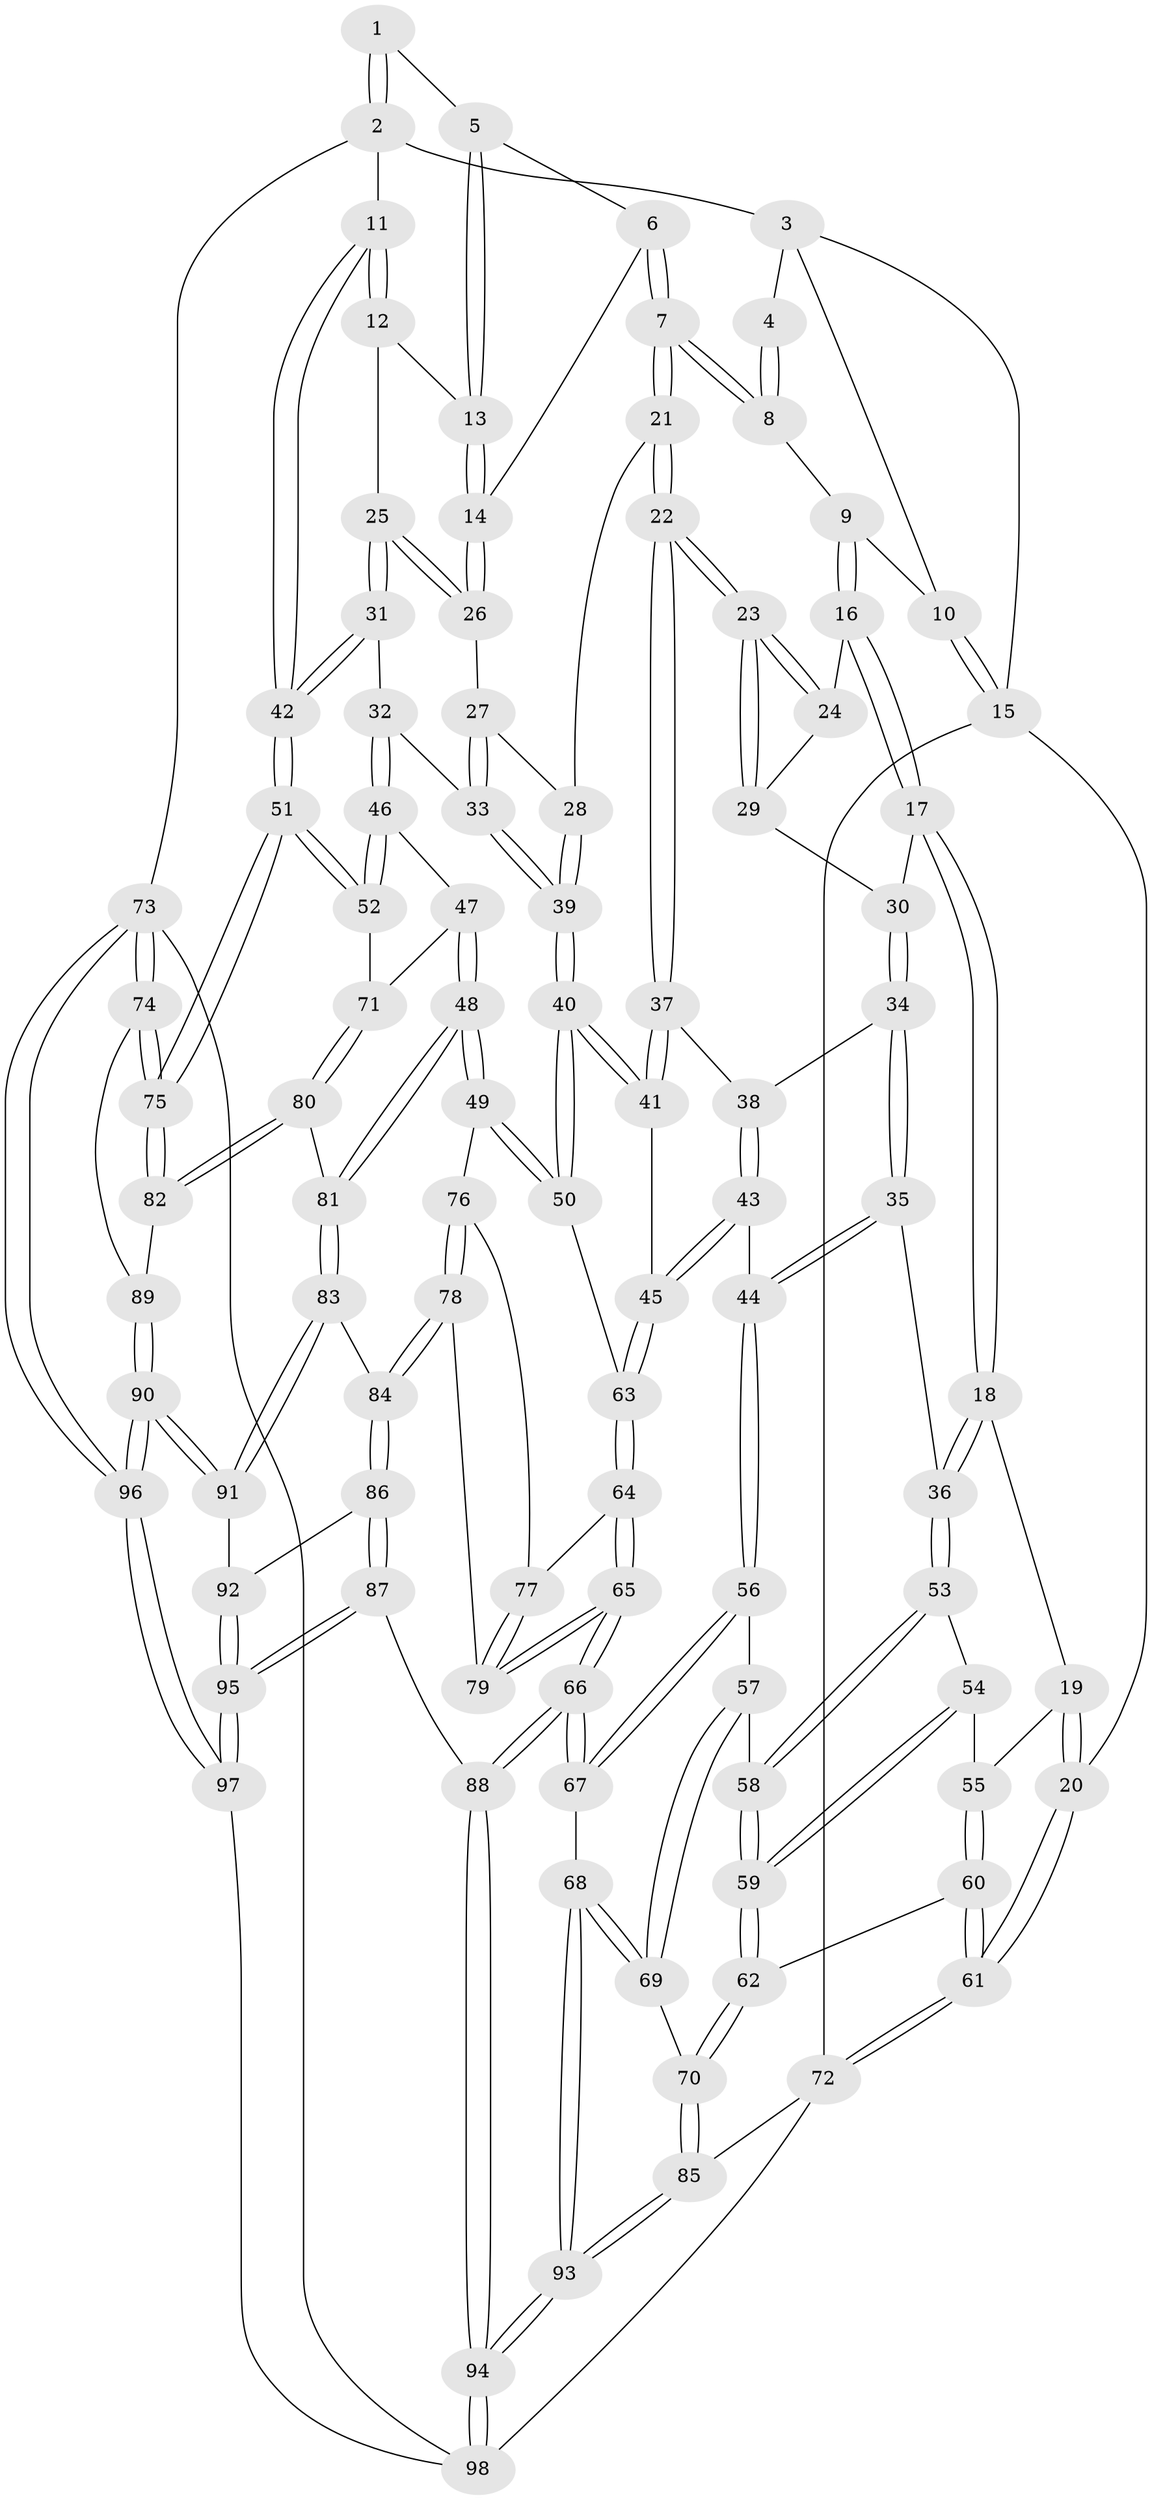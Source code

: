 // Generated by graph-tools (version 1.1) at 2025/11/02/27/25 16:11:55]
// undirected, 98 vertices, 241 edges
graph export_dot {
graph [start="1"]
  node [color=gray90,style=filled];
  1 [pos="+0.7023101009179644+0"];
  2 [pos="+1+0"];
  3 [pos="+0.23237894152864455+0"];
  4 [pos="+0.45035486653592227+0"];
  5 [pos="+0.7000362404415806+0"];
  6 [pos="+0.6817248231812834+0"];
  7 [pos="+0.5598328185005721+0.16845891103875194"];
  8 [pos="+0.48612780492544966+0.125316713385537"];
  9 [pos="+0.26407759765577715+0.05163776880962873"];
  10 [pos="+0.22885864528293534+0"];
  11 [pos="+1+0.02995658463995618"];
  12 [pos="+0.9253676864149938+0.13227889302396256"];
  13 [pos="+0.908839345261601+0.13060624508580884"];
  14 [pos="+0.8056604777683631+0.15794952773377197"];
  15 [pos="+0+0.2449445465232837"];
  16 [pos="+0.24930058843383066+0.10298441614079511"];
  17 [pos="+0.21341721797029484+0.1815878033272746"];
  18 [pos="+0.16860141998799666+0.22878639255444155"];
  19 [pos="+0.013655841115188935+0.2898953764461173"];
  20 [pos="+0+0.2828992158680588"];
  21 [pos="+0.5674185217683064+0.19990575477187358"];
  22 [pos="+0.5435186684328933+0.24283534269204912"];
  23 [pos="+0.5100588126684844+0.24314088669435763"];
  24 [pos="+0.35048154677168614+0.19289072288261677"];
  25 [pos="+0.8833203289885416+0.32307602021814724"];
  26 [pos="+0.770869563230545+0.1997556055315349"];
  27 [pos="+0.7295835209999584+0.21603871318669937"];
  28 [pos="+0.6620240763555357+0.22339004459395936"];
  29 [pos="+0.3911019188501895+0.2534237355181212"];
  30 [pos="+0.33996541921935+0.28158784372232554"];
  31 [pos="+0.884916172349753+0.3281138255879779"];
  32 [pos="+0.84523379627272+0.3668640946034324"];
  33 [pos="+0.7956869161299743+0.3646451973253613"];
  34 [pos="+0.34478820555299206+0.309821130459402"];
  35 [pos="+0.2994744595989017+0.39590858163447573"];
  36 [pos="+0.27587815003468025+0.39694667293880254"];
  37 [pos="+0.5429453589924025+0.24571974114457645"];
  38 [pos="+0.4617934807912794+0.3479293917851167"];
  39 [pos="+0.7275177703134078+0.3894156125397096"];
  40 [pos="+0.6724032039524956+0.4678157903753823"];
  41 [pos="+0.6162188966413075+0.4196712139457166"];
  42 [pos="+1+0.37369584332044864"];
  43 [pos="+0.43091320939167427+0.4379955788079523"];
  44 [pos="+0.39432762431218454+0.4457598584167071"];
  45 [pos="+0.46262517063994985+0.4651371134208316"];
  46 [pos="+0.8526843407830136+0.4337593166336289"];
  47 [pos="+0.8037513006612603+0.500664665878341"];
  48 [pos="+0.6982088541061601+0.5294810589765214"];
  49 [pos="+0.686240345633284+0.518954886748222"];
  50 [pos="+0.676784117166424+0.4908381994822466"];
  51 [pos="+1+0.4366701515056561"];
  52 [pos="+0.973159431384114+0.5039060957381533"];
  53 [pos="+0.2640050405269825+0.41008406414605486"];
  54 [pos="+0.1535081785989308+0.4229821400170228"];
  55 [pos="+0.11448442261352655+0.41170904272751885"];
  56 [pos="+0.3688036053646335+0.4926258178512995"];
  57 [pos="+0.3167185927118952+0.5217803735481489"];
  58 [pos="+0.24327035997022528+0.5030129274471291"];
  59 [pos="+0.21289761886407216+0.5321531054794252"];
  60 [pos="+0.11332429053544735+0.49037572570347165"];
  61 [pos="+0+0.6523770040184542"];
  62 [pos="+0.18892290445029894+0.5750724120924112"];
  63 [pos="+0.477836528781773+0.49884277872764665"];
  64 [pos="+0.4893125691903527+0.5543045391534117"];
  65 [pos="+0.4436746927461663+0.6507076976584033"];
  66 [pos="+0.41192534061488006+0.6872696931911167"];
  67 [pos="+0.40182970551832+0.6824702718745893"];
  68 [pos="+0.34933493496092693+0.6723460278374832"];
  69 [pos="+0.3081997494672383+0.6528072334079025"];
  70 [pos="+0.1842242200143834+0.6322566254617706"];
  71 [pos="+0.9012610245434618+0.5677065374216876"];
  72 [pos="+0+0.7036313093357883"];
  73 [pos="+1+1"];
  74 [pos="+1+0.6704825848893532"];
  75 [pos="+1+0.664780611224189"];
  76 [pos="+0.6035900855377461+0.5617490085912152"];
  77 [pos="+0.5996522395104131+0.56273251848671"];
  78 [pos="+0.5965959128965291+0.6668660538818104"];
  79 [pos="+0.5533324008676561+0.6351518908084192"];
  80 [pos="+0.8789720351820275+0.6502925103798788"];
  81 [pos="+0.732317486770609+0.6401166861609809"];
  82 [pos="+0.9016534863621392+0.6797046580136684"];
  83 [pos="+0.7308641289493343+0.6431159306820424"];
  84 [pos="+0.6062530052134306+0.6831719615309276"];
  85 [pos="+0.027653177852122204+0.7502235602467777"];
  86 [pos="+0.5559610503371955+0.7636547545122989"];
  87 [pos="+0.5079601348978858+0.7807423664698983"];
  88 [pos="+0.4466644548833623+0.7648458430517421"];
  89 [pos="+0.8882950948833006+0.7766929533726429"];
  90 [pos="+0.8744733846725437+0.8505238545686271"];
  91 [pos="+0.7263909432210177+0.7892392004233528"];
  92 [pos="+0.7106837273037292+0.7981334106848278"];
  93 [pos="+0.16699971972495445+0.8967624809939805"];
  94 [pos="+0.26661985131884436+1"];
  95 [pos="+0.6221135232434535+0.9993870248994621"];
  96 [pos="+1+1"];
  97 [pos="+0.6283408161066886+1"];
  98 [pos="+0.2865842133497663+1"];
  1 -- 2;
  1 -- 2;
  1 -- 5;
  2 -- 3;
  2 -- 11;
  2 -- 73;
  3 -- 4;
  3 -- 10;
  3 -- 15;
  4 -- 8;
  4 -- 8;
  5 -- 6;
  5 -- 13;
  5 -- 13;
  6 -- 7;
  6 -- 7;
  6 -- 14;
  7 -- 8;
  7 -- 8;
  7 -- 21;
  7 -- 21;
  8 -- 9;
  9 -- 10;
  9 -- 16;
  9 -- 16;
  10 -- 15;
  10 -- 15;
  11 -- 12;
  11 -- 12;
  11 -- 42;
  11 -- 42;
  12 -- 13;
  12 -- 25;
  13 -- 14;
  13 -- 14;
  14 -- 26;
  14 -- 26;
  15 -- 20;
  15 -- 72;
  16 -- 17;
  16 -- 17;
  16 -- 24;
  17 -- 18;
  17 -- 18;
  17 -- 30;
  18 -- 19;
  18 -- 36;
  18 -- 36;
  19 -- 20;
  19 -- 20;
  19 -- 55;
  20 -- 61;
  20 -- 61;
  21 -- 22;
  21 -- 22;
  21 -- 28;
  22 -- 23;
  22 -- 23;
  22 -- 37;
  22 -- 37;
  23 -- 24;
  23 -- 24;
  23 -- 29;
  23 -- 29;
  24 -- 29;
  25 -- 26;
  25 -- 26;
  25 -- 31;
  25 -- 31;
  26 -- 27;
  27 -- 28;
  27 -- 33;
  27 -- 33;
  28 -- 39;
  28 -- 39;
  29 -- 30;
  30 -- 34;
  30 -- 34;
  31 -- 32;
  31 -- 42;
  31 -- 42;
  32 -- 33;
  32 -- 46;
  32 -- 46;
  33 -- 39;
  33 -- 39;
  34 -- 35;
  34 -- 35;
  34 -- 38;
  35 -- 36;
  35 -- 44;
  35 -- 44;
  36 -- 53;
  36 -- 53;
  37 -- 38;
  37 -- 41;
  37 -- 41;
  38 -- 43;
  38 -- 43;
  39 -- 40;
  39 -- 40;
  40 -- 41;
  40 -- 41;
  40 -- 50;
  40 -- 50;
  41 -- 45;
  42 -- 51;
  42 -- 51;
  43 -- 44;
  43 -- 45;
  43 -- 45;
  44 -- 56;
  44 -- 56;
  45 -- 63;
  45 -- 63;
  46 -- 47;
  46 -- 52;
  46 -- 52;
  47 -- 48;
  47 -- 48;
  47 -- 71;
  48 -- 49;
  48 -- 49;
  48 -- 81;
  48 -- 81;
  49 -- 50;
  49 -- 50;
  49 -- 76;
  50 -- 63;
  51 -- 52;
  51 -- 52;
  51 -- 75;
  51 -- 75;
  52 -- 71;
  53 -- 54;
  53 -- 58;
  53 -- 58;
  54 -- 55;
  54 -- 59;
  54 -- 59;
  55 -- 60;
  55 -- 60;
  56 -- 57;
  56 -- 67;
  56 -- 67;
  57 -- 58;
  57 -- 69;
  57 -- 69;
  58 -- 59;
  58 -- 59;
  59 -- 62;
  59 -- 62;
  60 -- 61;
  60 -- 61;
  60 -- 62;
  61 -- 72;
  61 -- 72;
  62 -- 70;
  62 -- 70;
  63 -- 64;
  63 -- 64;
  64 -- 65;
  64 -- 65;
  64 -- 77;
  65 -- 66;
  65 -- 66;
  65 -- 79;
  65 -- 79;
  66 -- 67;
  66 -- 67;
  66 -- 88;
  66 -- 88;
  67 -- 68;
  68 -- 69;
  68 -- 69;
  68 -- 93;
  68 -- 93;
  69 -- 70;
  70 -- 85;
  70 -- 85;
  71 -- 80;
  71 -- 80;
  72 -- 85;
  72 -- 98;
  73 -- 74;
  73 -- 74;
  73 -- 96;
  73 -- 96;
  73 -- 98;
  74 -- 75;
  74 -- 75;
  74 -- 89;
  75 -- 82;
  75 -- 82;
  76 -- 77;
  76 -- 78;
  76 -- 78;
  77 -- 79;
  77 -- 79;
  78 -- 79;
  78 -- 84;
  78 -- 84;
  80 -- 81;
  80 -- 82;
  80 -- 82;
  81 -- 83;
  81 -- 83;
  82 -- 89;
  83 -- 84;
  83 -- 91;
  83 -- 91;
  84 -- 86;
  84 -- 86;
  85 -- 93;
  85 -- 93;
  86 -- 87;
  86 -- 87;
  86 -- 92;
  87 -- 88;
  87 -- 95;
  87 -- 95;
  88 -- 94;
  88 -- 94;
  89 -- 90;
  89 -- 90;
  90 -- 91;
  90 -- 91;
  90 -- 96;
  90 -- 96;
  91 -- 92;
  92 -- 95;
  92 -- 95;
  93 -- 94;
  93 -- 94;
  94 -- 98;
  94 -- 98;
  95 -- 97;
  95 -- 97;
  96 -- 97;
  96 -- 97;
  97 -- 98;
}
